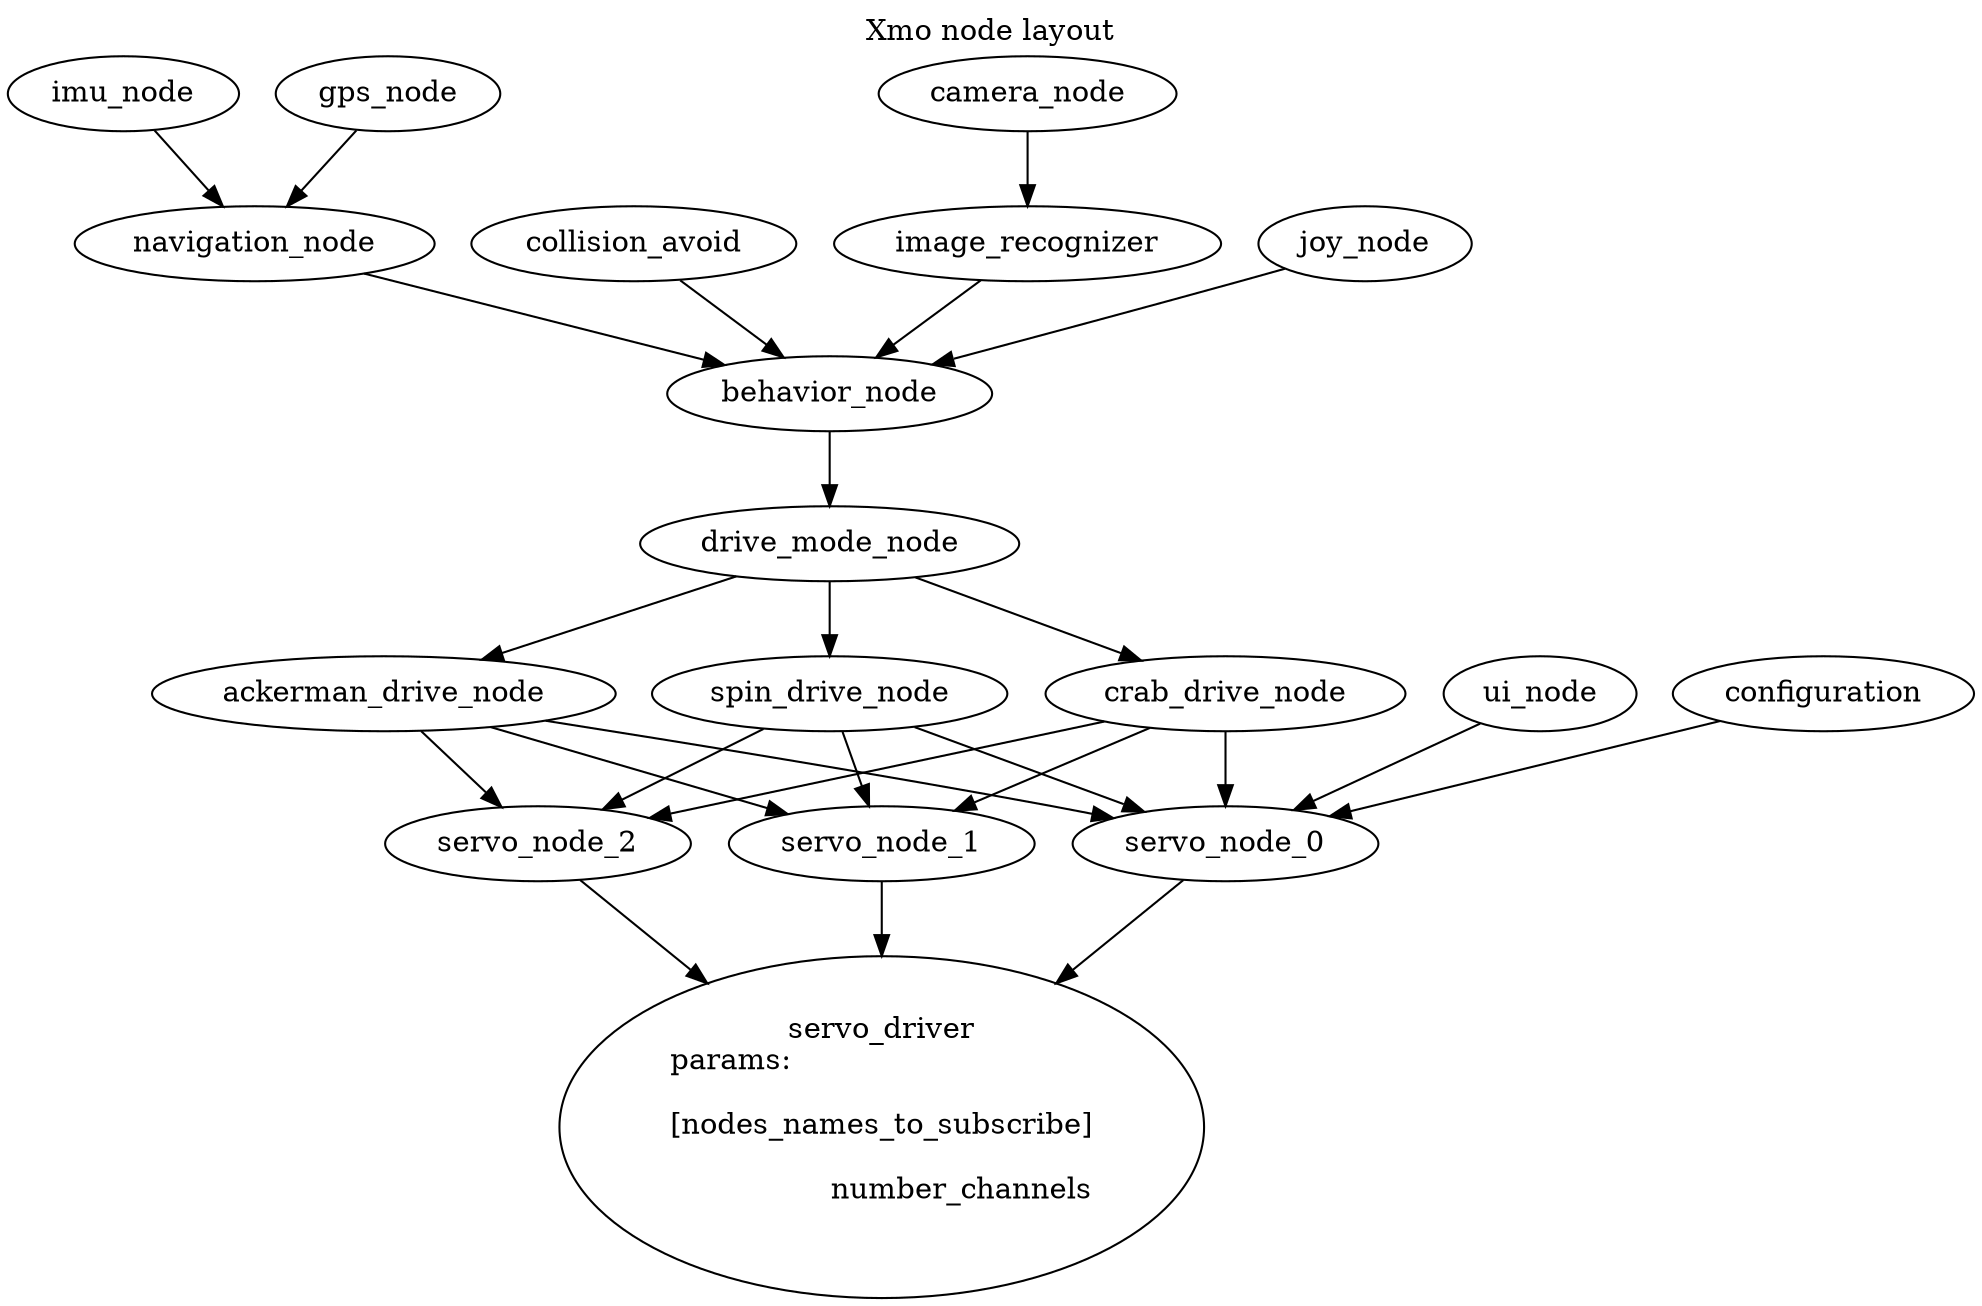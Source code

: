digraph xmo {
    labelloc="t"
    label="Xmo node layout";

    gps_node -> navigation_node
    imu_node -> navigation_node
    navigation_node -> behavior_node

    collision_avoid -> behavior_node
    
    camera_node -> image_recognizer

    image_recognizer -> behavior_node

    joy_node -> behavior_node

    behavior_node -> drive_mode_node

    drive_mode_node -> ackerman_drive_node
    drive_mode_node -> spin_drive_node
    drive_mode_node -> crab_drive_node

    ackerman_drive_node -> servo_node_0
    ackerman_drive_node -> servo_node_1
    ackerman_drive_node -> servo_node_2

    spin_drive_node -> servo_node_0
    spin_drive_node -> servo_node_1
    spin_drive_node -> servo_node_2

    crab_drive_node -> servo_node_0
    crab_drive_node -> servo_node_1
    crab_drive_node -> servo_node_2

    servo_driver[label="servo_driver\nparams:\l\n[nodes_names_to_subscribe]\r\nnumber_channels\r\n"]
    servo_node_0 -> servo_driver
    servo_node_1 -> servo_driver
    servo_node_2 -> servo_driver

    configuration -> servo_node_0
    ui_node -> servo_node_0
}
